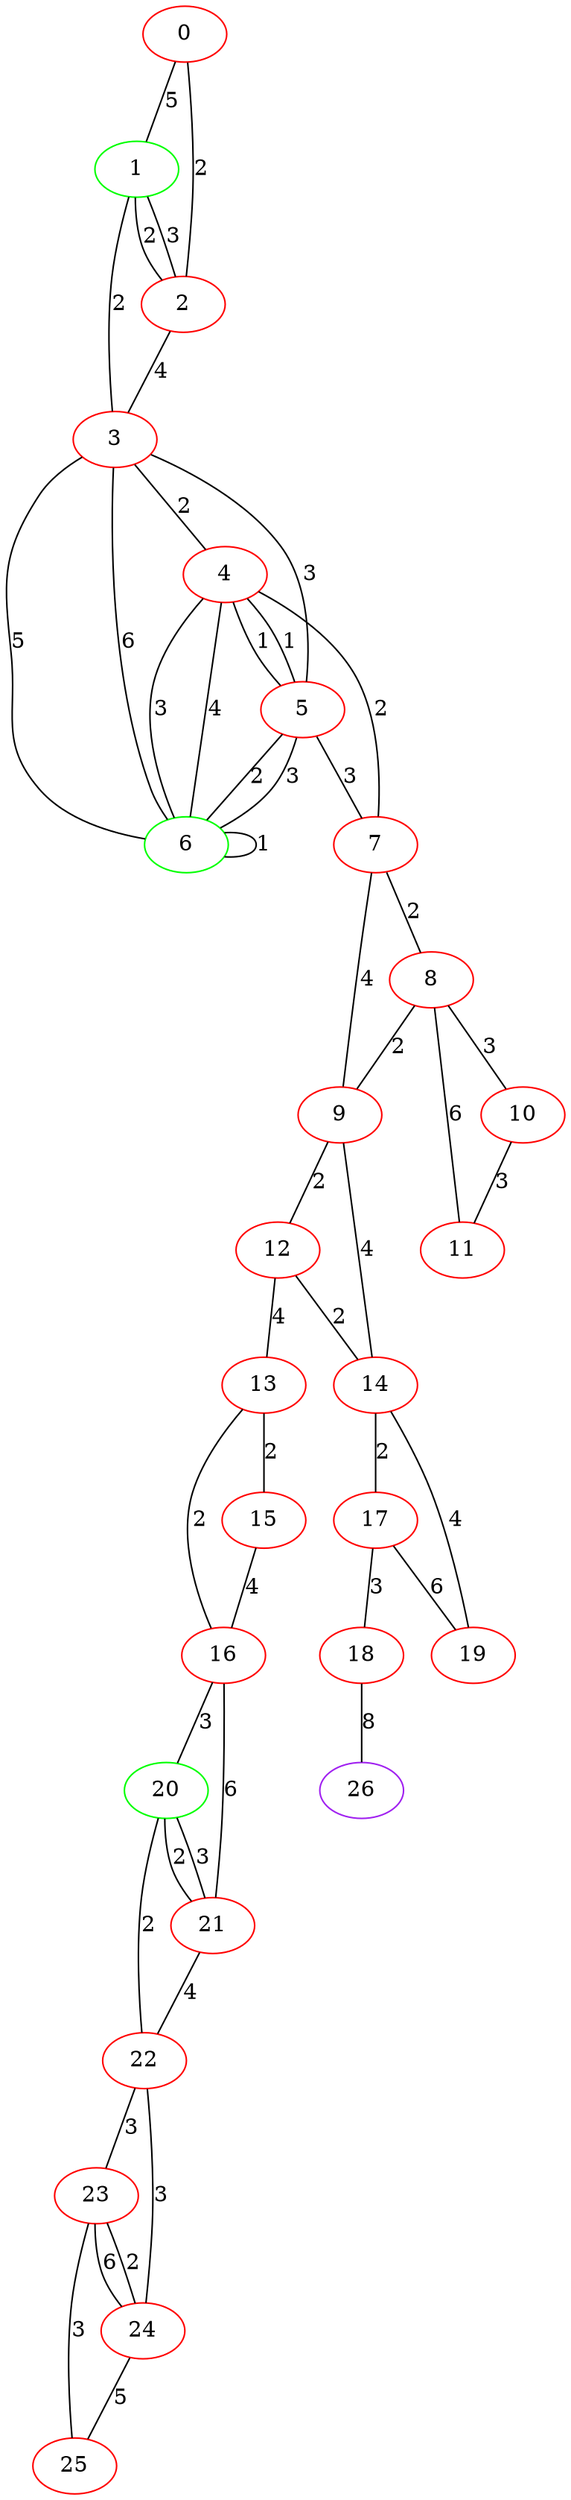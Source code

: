 graph "" {
0 [color=red, weight=1];
1 [color=green, weight=2];
2 [color=red, weight=1];
3 [color=red, weight=1];
4 [color=red, weight=1];
5 [color=red, weight=1];
6 [color=green, weight=2];
7 [color=red, weight=1];
8 [color=red, weight=1];
9 [color=red, weight=1];
10 [color=red, weight=1];
11 [color=red, weight=1];
12 [color=red, weight=1];
13 [color=red, weight=1];
14 [color=red, weight=1];
15 [color=red, weight=1];
16 [color=red, weight=1];
17 [color=red, weight=1];
18 [color=red, weight=1];
19 [color=red, weight=1];
20 [color=green, weight=2];
21 [color=red, weight=1];
22 [color=red, weight=1];
23 [color=red, weight=1];
24 [color=red, weight=1];
25 [color=red, weight=1];
26 [color=purple, weight=4];
0 -- 1  [key=0, label=5];
0 -- 2  [key=0, label=2];
1 -- 2  [key=0, label=2];
1 -- 2  [key=1, label=3];
1 -- 3  [key=0, label=2];
2 -- 3  [key=0, label=4];
3 -- 4  [key=0, label=2];
3 -- 5  [key=0, label=3];
3 -- 6  [key=0, label=5];
3 -- 6  [key=1, label=6];
4 -- 5  [key=0, label=1];
4 -- 5  [key=1, label=1];
4 -- 6  [key=0, label=3];
4 -- 6  [key=1, label=4];
4 -- 7  [key=0, label=2];
5 -- 6  [key=0, label=2];
5 -- 6  [key=1, label=3];
5 -- 7  [key=0, label=3];
6 -- 6  [key=0, label=1];
7 -- 8  [key=0, label=2];
7 -- 9  [key=0, label=4];
8 -- 9  [key=0, label=2];
8 -- 10  [key=0, label=3];
8 -- 11  [key=0, label=6];
9 -- 12  [key=0, label=2];
9 -- 14  [key=0, label=4];
10 -- 11  [key=0, label=3];
12 -- 13  [key=0, label=4];
12 -- 14  [key=0, label=2];
13 -- 16  [key=0, label=2];
13 -- 15  [key=0, label=2];
14 -- 19  [key=0, label=4];
14 -- 17  [key=0, label=2];
15 -- 16  [key=0, label=4];
16 -- 20  [key=0, label=3];
16 -- 21  [key=0, label=6];
17 -- 18  [key=0, label=3];
17 -- 19  [key=0, label=6];
18 -- 26  [key=0, label=8];
20 -- 21  [key=0, label=2];
20 -- 21  [key=1, label=3];
20 -- 22  [key=0, label=2];
21 -- 22  [key=0, label=4];
22 -- 24  [key=0, label=3];
22 -- 23  [key=0, label=3];
23 -- 24  [key=0, label=6];
23 -- 24  [key=1, label=2];
23 -- 25  [key=0, label=3];
24 -- 25  [key=0, label=5];
}
